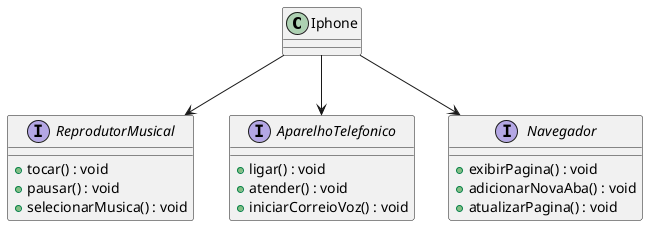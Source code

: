 @startuml
class   Iphone

interface ReprodutorMusical {
    + tocar() : void
    + pausar() : void
    + selecionarMusica() : void
}

interface AparelhoTelefonico {
    + ligar() : void
    + atender() : void
    +iniciarCorreioVoz() : void
}

interface Navegador {
     + exibirPagina() : void
     + adicionarNovaAba() : void
     + atualizarPagina() : void
}

Iphone --> ReprodutorMusical
Iphone --> AparelhoTelefonico
Iphone --> Navegador


@enduml